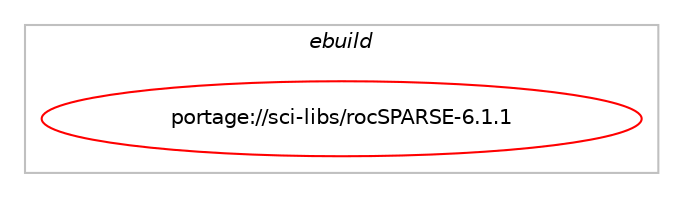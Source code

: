 digraph prolog {

# *************
# Graph options
# *************

newrank=true;
concentrate=true;
compound=true;
graph [rankdir=LR,fontname=Helvetica,fontsize=10,ranksep=1.5];#, ranksep=2.5, nodesep=0.2];
edge  [arrowhead=vee];
node  [fontname=Helvetica,fontsize=10];

# **********
# The ebuild
# **********

subgraph cluster_leftcol {
color=gray;
label=<<i>ebuild</i>>;
id [label="portage://sci-libs/rocSPARSE-6.1.1", color=red, width=4, href="../sci-libs/rocSPARSE-6.1.1.svg"];
}

# ****************
# The dependencies
# ****************

subgraph cluster_midcol {
color=gray;
label=<<i>dependencies</i>>;
subgraph cluster_compile {
fillcolor="#eeeeee";
style=filled;
label=<<i>compile</i>>;
# *** BEGIN UNKNOWN DEPENDENCY TYPE (TODO) ***
# id -> equal(package_dependency(portage://sci-libs/rocSPARSE-6.1.1,install,no,dev-util,hip,equal,[6*,,,6*],[],[]))
# *** END UNKNOWN DEPENDENCY TYPE (TODO) ***

# *** BEGIN UNKNOWN DEPENDENCY TYPE (TODO) ***
# id -> equal(package_dependency(portage://sci-libs/rocSPARSE-6.1.1,install,no,sci-libs,rocPRIM,none,[,,],[slot(0),subslot(6.1)],[]))
# *** END UNKNOWN DEPENDENCY TYPE (TODO) ***

}
subgraph cluster_compileandrun {
fillcolor="#eeeeee";
style=filled;
label=<<i>compile and run</i>>;
}
subgraph cluster_run {
fillcolor="#eeeeee";
style=filled;
label=<<i>run</i>>;
# *** BEGIN UNKNOWN DEPENDENCY TYPE (TODO) ***
# id -> equal(package_dependency(portage://sci-libs/rocSPARSE-6.1.1,run,no,dev-util,hip,equal,[6*,,,6*],[],[]))
# *** END UNKNOWN DEPENDENCY TYPE (TODO) ***

# *** BEGIN UNKNOWN DEPENDENCY TYPE (TODO) ***
# id -> equal(package_dependency(portage://sci-libs/rocSPARSE-6.1.1,run,no,sci-libs,rocPRIM,none,[,,],[slot(0),subslot(6.1)],[]))
# *** END UNKNOWN DEPENDENCY TYPE (TODO) ***

}
}

# **************
# The candidates
# **************

subgraph cluster_choices {
rank=same;
color=gray;
label=<<i>candidates</i>>;

}

}
